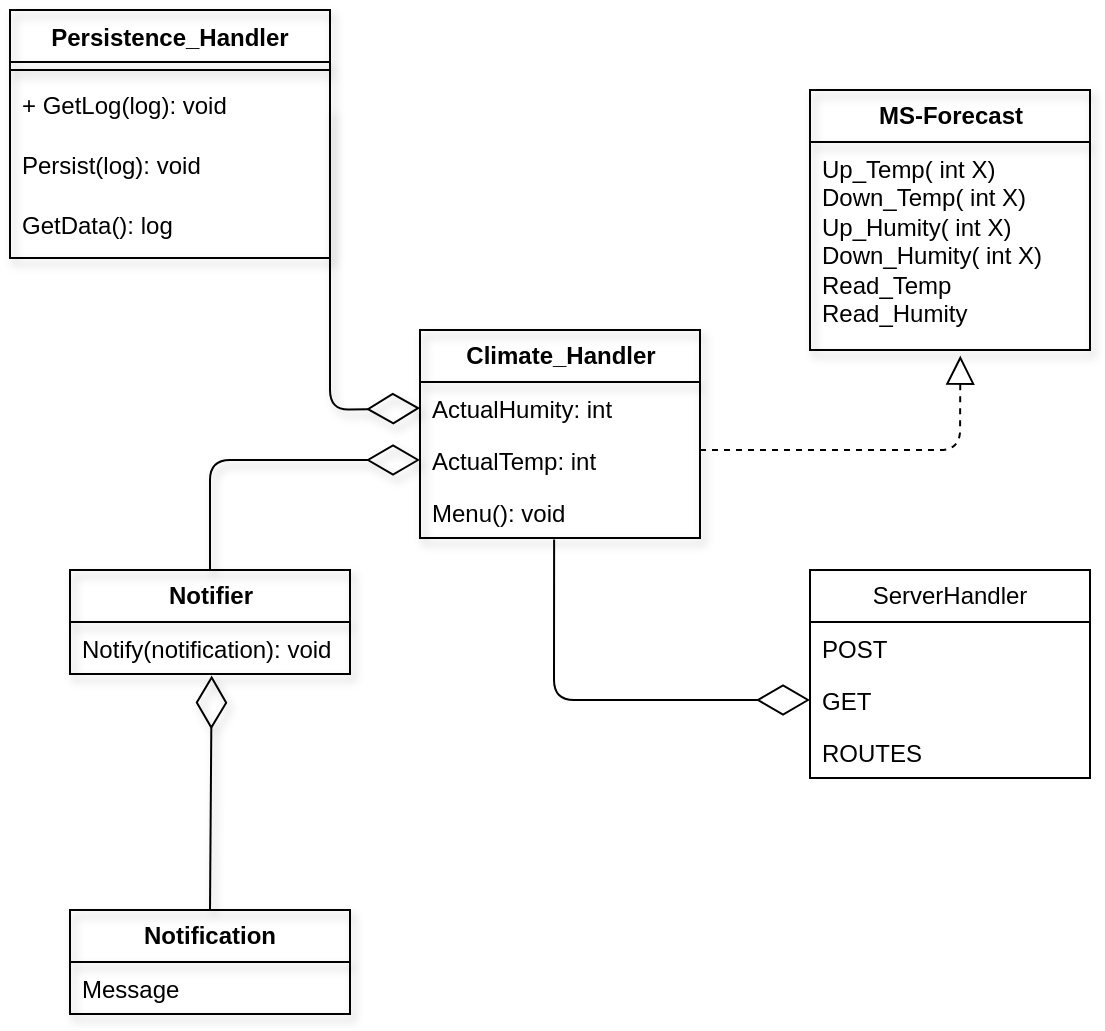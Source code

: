 <mxfile>
    <diagram id="92sK6BHhl3LkJQ1Mc4ro" name="Page-1">
        <mxGraphModel dx="797" dy="407" grid="1" gridSize="10" guides="1" tooltips="1" connect="1" arrows="1" fold="1" page="1" pageScale="1" pageWidth="850" pageHeight="1100" background="#ffffff" math="0" shadow="0">
            <root>
                <mxCell id="0"/>
                <mxCell id="1" parent="0"/>
                <mxCell id="2" value="&lt;b&gt;MS-Forecast&lt;/b&gt;" style="swimlane;fontStyle=0;childLayout=stackLayout;horizontal=1;startSize=26;fillColor=none;horizontalStack=0;resizeParent=1;resizeParentMax=0;resizeLast=0;collapsible=1;marginBottom=0;html=1;shadow=1;" parent="1" vertex="1">
                    <mxGeometry x="550" y="80" width="140" height="130" as="geometry"/>
                </mxCell>
                <mxCell id="3" value="&lt;div&gt;&lt;font color=&quot;#000000&quot;&gt;Up_Temp( int X)&lt;/font&gt;&lt;/div&gt;&lt;div&gt;&lt;font color=&quot;#000000&quot;&gt;Down_Temp( int X)&lt;/font&gt;&lt;/div&gt;&lt;div&gt;&lt;font color=&quot;#000000&quot;&gt;Up_Humity( int X)&lt;/font&gt;&lt;/div&gt;&lt;div&gt;&lt;font color=&quot;#000000&quot;&gt;Down_Humity( int X)&lt;/font&gt;&lt;/div&gt;&lt;div&gt;&lt;font color=&quot;#000000&quot;&gt;Read_Temp&lt;/font&gt;&lt;/div&gt;&lt;div&gt;&lt;font color=&quot;#000000&quot;&gt;Read_Humity&lt;/font&gt;&lt;/div&gt;" style="text;strokeColor=none;fillColor=none;align=left;verticalAlign=top;spacingLeft=4;spacingRight=4;overflow=hidden;rotatable=0;points=[[0,0.5],[1,0.5]];portConstraint=eastwest;whiteSpace=wrap;html=1;shadow=1;" parent="2" vertex="1">
                    <mxGeometry y="26" width="140" height="104" as="geometry"/>
                </mxCell>
                <mxCell id="10" value="&lt;b&gt;Notifier&lt;/b&gt;" style="swimlane;fontStyle=0;childLayout=stackLayout;horizontal=1;startSize=26;fillColor=none;horizontalStack=0;resizeParent=1;resizeParentMax=0;resizeLast=0;collapsible=1;marginBottom=0;html=1;shadow=1;" parent="1" vertex="1">
                    <mxGeometry x="180" y="320" width="140" height="52" as="geometry"/>
                </mxCell>
                <mxCell id="11" value="Notify(notification): void" style="text;strokeColor=none;fillColor=none;align=left;verticalAlign=top;spacingLeft=4;spacingRight=4;overflow=hidden;rotatable=0;points=[[0,0.5],[1,0.5]];portConstraint=eastwest;whiteSpace=wrap;html=1;shadow=1;" parent="10" vertex="1">
                    <mxGeometry y="26" width="140" height="26" as="geometry"/>
                </mxCell>
                <mxCell id="19" value="&lt;b&gt;Climate_Handler&lt;/b&gt;" style="swimlane;fontStyle=0;childLayout=stackLayout;horizontal=1;startSize=26;fillColor=none;horizontalStack=0;resizeParent=1;resizeParentMax=0;resizeLast=0;collapsible=1;marginBottom=0;html=1;shadow=1;" parent="1" vertex="1">
                    <mxGeometry x="355" y="200" width="140" height="104" as="geometry"/>
                </mxCell>
                <mxCell id="50" value="ActualHumity: int" style="text;strokeColor=none;fillColor=none;align=left;verticalAlign=top;spacingLeft=4;spacingRight=4;overflow=hidden;rotatable=0;points=[[0,0.5],[1,0.5]];portConstraint=eastwest;whiteSpace=wrap;html=1;shadow=1;" parent="19" vertex="1">
                    <mxGeometry y="26" width="140" height="26" as="geometry"/>
                </mxCell>
                <mxCell id="49" value="ActualTemp: int" style="text;strokeColor=none;fillColor=none;align=left;verticalAlign=top;spacingLeft=4;spacingRight=4;overflow=hidden;rotatable=0;points=[[0,0.5],[1,0.5]];portConstraint=eastwest;whiteSpace=wrap;html=1;shadow=1;" parent="19" vertex="1">
                    <mxGeometry y="52" width="140" height="26" as="geometry"/>
                </mxCell>
                <mxCell id="20" value="Menu(): void" style="text;strokeColor=none;fillColor=none;align=left;verticalAlign=top;spacingLeft=4;spacingRight=4;overflow=hidden;rotatable=0;points=[[0,0.5],[1,0.5]];portConstraint=eastwest;whiteSpace=wrap;html=1;shadow=1;" parent="19" vertex="1">
                    <mxGeometry y="78" width="140" height="26" as="geometry"/>
                </mxCell>
                <mxCell id="24" value="" style="endArrow=diamondThin;endFill=0;endSize=24;html=1;exitX=0.5;exitY=0;exitDx=0;exitDy=0;entryX=0;entryY=0.5;entryDx=0;entryDy=0;shadow=1;" parent="1" source="10" target="49" edge="1">
                    <mxGeometry width="160" relative="1" as="geometry">
                        <mxPoint x="40" y="290" as="sourcePoint"/>
                        <mxPoint x="355" y="291" as="targetPoint"/>
                        <Array as="points">
                            <mxPoint x="250" y="265"/>
                        </Array>
                    </mxGeometry>
                </mxCell>
                <mxCell id="26" value="Persistence_Handler" style="swimlane;fontStyle=1;align=center;verticalAlign=top;childLayout=stackLayout;horizontal=1;startSize=26;horizontalStack=0;resizeParent=1;resizeParentMax=0;resizeLast=0;collapsible=1;marginBottom=0;whiteSpace=wrap;html=1;fillColor=none;shadow=1;" parent="1" vertex="1">
                    <mxGeometry x="150" y="40" width="160" height="124" as="geometry"/>
                </mxCell>
                <mxCell id="28" value="" style="line;strokeWidth=1;fillColor=none;align=left;verticalAlign=middle;spacingTop=-1;spacingLeft=3;spacingRight=3;rotatable=0;labelPosition=right;points=[];portConstraint=eastwest;strokeColor=inherit;shadow=1;" parent="26" vertex="1">
                    <mxGeometry y="26" width="160" height="8" as="geometry"/>
                </mxCell>
                <mxCell id="45" value="+ GetLog(log): void" style="text;strokeColor=none;fillColor=none;align=left;verticalAlign=top;spacingLeft=4;spacingRight=4;overflow=hidden;rotatable=0;points=[[0,0.5],[1,0.5]];portConstraint=eastwest;whiteSpace=wrap;html=1;shadow=1;" parent="26" vertex="1">
                    <mxGeometry y="34" width="160" height="30" as="geometry"/>
                </mxCell>
                <mxCell id="52" value="&lt;span style=&quot;color: rgb(0, 0, 0);&quot;&gt;Persist(log): void&lt;/span&gt;" style="text;strokeColor=none;fillColor=none;align=left;verticalAlign=top;spacingLeft=4;spacingRight=4;overflow=hidden;rotatable=0;points=[[0,0.5],[1,0.5]];portConstraint=eastwest;whiteSpace=wrap;html=1;shadow=1;" parent="26" vertex="1">
                    <mxGeometry y="64" width="160" height="30" as="geometry"/>
                </mxCell>
                <mxCell id="53" value="&lt;span style=&quot;color: rgb(0, 0, 0);&quot;&gt;GetData(): log&lt;/span&gt;" style="text;strokeColor=none;fillColor=none;align=left;verticalAlign=top;spacingLeft=4;spacingRight=4;overflow=hidden;rotatable=0;points=[[0,0.5],[1,0.5]];portConstraint=eastwest;whiteSpace=wrap;html=1;shadow=1;" parent="26" vertex="1">
                    <mxGeometry y="94" width="160" height="30" as="geometry"/>
                </mxCell>
                <mxCell id="32" value="&lt;b&gt;Notification&lt;/b&gt;" style="swimlane;fontStyle=0;childLayout=stackLayout;horizontal=1;startSize=26;fillColor=none;horizontalStack=0;resizeParent=1;resizeParentMax=0;resizeLast=0;collapsible=1;marginBottom=0;whiteSpace=wrap;html=1;shadow=1;" parent="1" vertex="1">
                    <mxGeometry x="180" y="490" width="140" height="52" as="geometry"/>
                </mxCell>
                <mxCell id="33" value="Message" style="text;strokeColor=none;fillColor=none;align=left;verticalAlign=top;spacingLeft=4;spacingRight=4;overflow=hidden;rotatable=0;points=[[0,0.5],[1,0.5]];portConstraint=eastwest;whiteSpace=wrap;html=1;shadow=1;" parent="32" vertex="1">
                    <mxGeometry y="26" width="140" height="26" as="geometry"/>
                </mxCell>
                <mxCell id="36" value="" style="endArrow=diamondThin;endFill=0;endSize=24;html=1;exitX=0.5;exitY=0;exitDx=0;exitDy=0;entryX=0.506;entryY=1.031;entryDx=0;entryDy=0;entryPerimeter=0;shadow=1;" parent="1" source="32" target="11" edge="1">
                    <mxGeometry width="160" relative="1" as="geometry">
                        <mxPoint x="270" y="470" as="sourcePoint"/>
                        <mxPoint x="249.86" y="399.612" as="targetPoint"/>
                    </mxGeometry>
                </mxCell>
                <mxCell id="48" value="" style="endArrow=diamondThin;endFill=0;endSize=24;html=1;exitX=1;exitY=0.5;exitDx=0;exitDy=0;entryX=0;entryY=0.5;entryDx=0;entryDy=0;shadow=1;" parent="1" source="45" target="50" edge="1">
                    <mxGeometry width="160" relative="1" as="geometry">
                        <mxPoint x="190" y="251.5" as="sourcePoint"/>
                        <mxPoint x="350" y="251.5" as="targetPoint"/>
                        <Array as="points">
                            <mxPoint x="310" y="240"/>
                        </Array>
                    </mxGeometry>
                </mxCell>
                <mxCell id="54" value="" style="endArrow=block;dashed=1;endFill=0;endSize=12;html=1;entryX=0.537;entryY=1.027;entryDx=0;entryDy=0;entryPerimeter=0;" parent="1" target="3" edge="1">
                    <mxGeometry width="160" relative="1" as="geometry">
                        <mxPoint x="495" y="260" as="sourcePoint"/>
                        <mxPoint x="655" y="260" as="targetPoint"/>
                        <Array as="points">
                            <mxPoint x="625" y="260"/>
                        </Array>
                    </mxGeometry>
                </mxCell>
                <mxCell id="55" value="ServerHandler" style="swimlane;fontStyle=0;childLayout=stackLayout;horizontal=1;startSize=26;fillColor=none;horizontalStack=0;resizeParent=1;resizeParentMax=0;resizeLast=0;collapsible=1;marginBottom=0;whiteSpace=wrap;html=1;" vertex="1" parent="1">
                    <mxGeometry x="550" y="320" width="140" height="104" as="geometry"/>
                </mxCell>
                <mxCell id="56" value="POST" style="text;strokeColor=none;fillColor=none;align=left;verticalAlign=top;spacingLeft=4;spacingRight=4;overflow=hidden;rotatable=0;points=[[0,0.5],[1,0.5]];portConstraint=eastwest;whiteSpace=wrap;html=1;" vertex="1" parent="55">
                    <mxGeometry y="26" width="140" height="26" as="geometry"/>
                </mxCell>
                <mxCell id="57" value="GET" style="text;strokeColor=none;fillColor=none;align=left;verticalAlign=top;spacingLeft=4;spacingRight=4;overflow=hidden;rotatable=0;points=[[0,0.5],[1,0.5]];portConstraint=eastwest;whiteSpace=wrap;html=1;" vertex="1" parent="55">
                    <mxGeometry y="52" width="140" height="26" as="geometry"/>
                </mxCell>
                <mxCell id="58" value="ROUTES" style="text;strokeColor=none;fillColor=none;align=left;verticalAlign=top;spacingLeft=4;spacingRight=4;overflow=hidden;rotatable=0;points=[[0,0.5],[1,0.5]];portConstraint=eastwest;whiteSpace=wrap;html=1;" vertex="1" parent="55">
                    <mxGeometry y="78" width="140" height="26" as="geometry"/>
                </mxCell>
                <mxCell id="59" value="" style="endArrow=diamondThin;endFill=0;endSize=24;html=1;entryX=0;entryY=0.5;entryDx=0;entryDy=0;exitX=0.479;exitY=1.031;exitDx=0;exitDy=0;exitPerimeter=0;" edge="1" parent="1" source="20" target="57">
                    <mxGeometry width="160" relative="1" as="geometry">
                        <mxPoint x="330" y="310" as="sourcePoint"/>
                        <mxPoint x="490" y="310" as="targetPoint"/>
                        <Array as="points">
                            <mxPoint x="422" y="385"/>
                        </Array>
                    </mxGeometry>
                </mxCell>
            </root>
        </mxGraphModel>
    </diagram>
</mxfile>